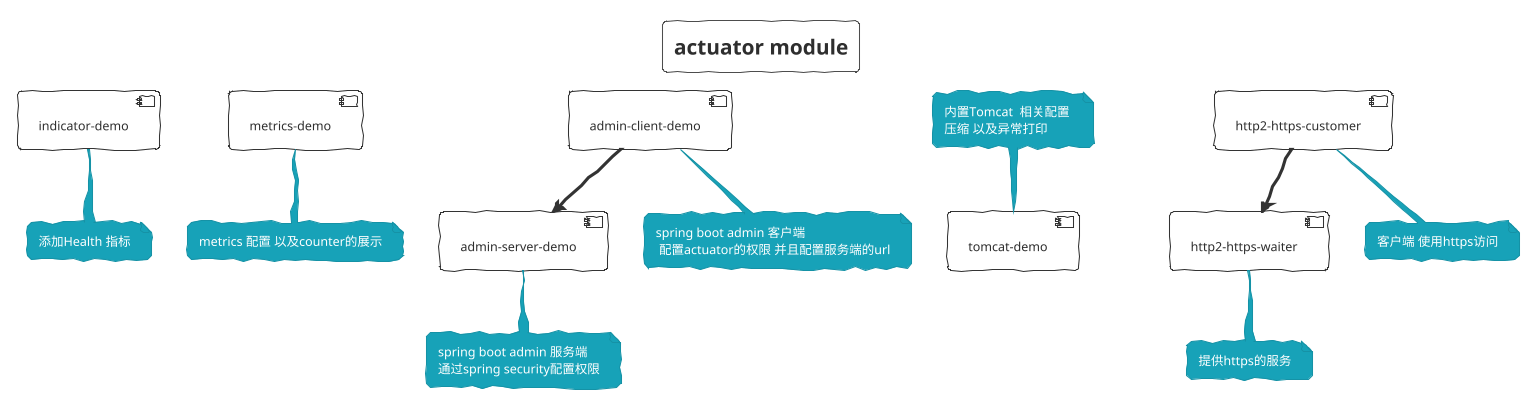 @startuml ACTUATOR_MODULE
!theme sketchy-outline
title actuator module
[indicator-demo] as id
[metrics-demo] as md
[admin-server-demo] as asd
[admin-client-demo] as acd
[tomcat-demo] as td

[http2-https-customer] as hhc
[http2-https-waiter] as hhw
note bottom of id
    添加Health 指标
end note

note bottom of md
  metrics 配置 以及counter的展示
end note
note bottom of asd
 spring boot admin 服务端
 通过spring security配置权限
end note
note bottom of acd
spring boot admin 客户端
 配置actuator的权限 并且配置服务端的url
end note
acd -->asd
note top of td
内置Tomcat  相关配置 
压缩 以及异常打印
end note

note bottom of hhc
客户端 使用https访问
end note

note bottom of hhw
提供https的服务
end note
hhc-->hhw
@enduml
